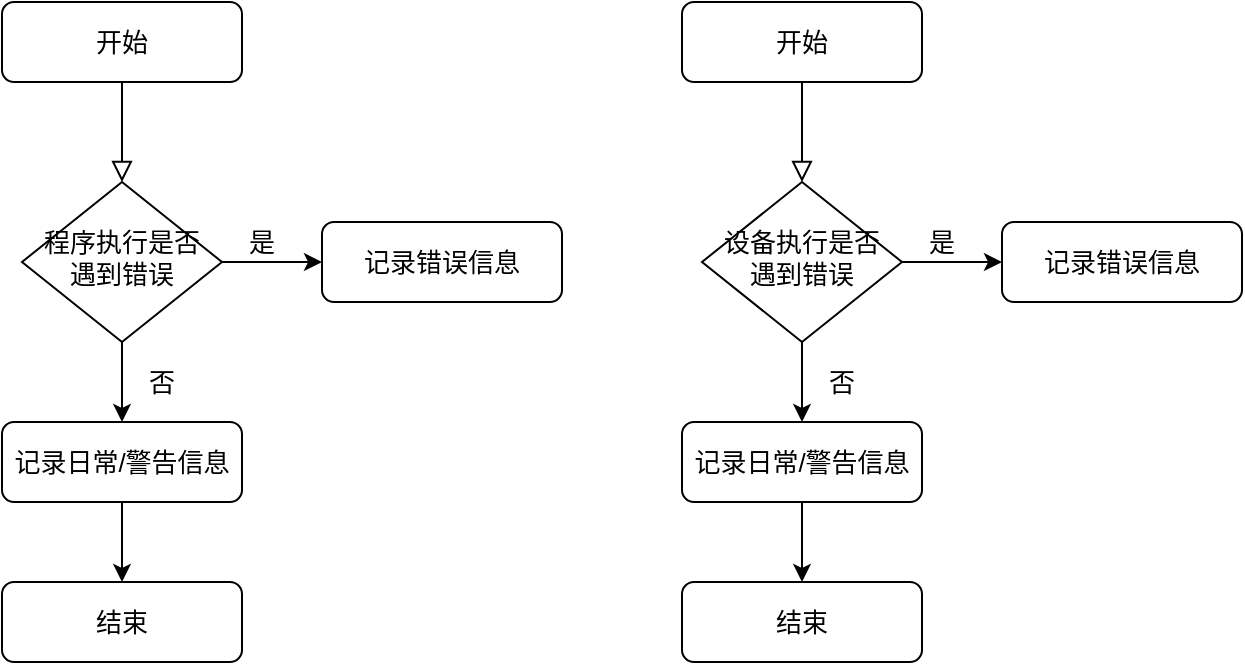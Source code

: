 <mxfile version="14.8.0" type="device"><diagram id="C5RBs43oDa-KdzZeNtuy" name="Page-1"><mxGraphModel dx="1108" dy="515" grid="0" gridSize="10" guides="1" tooltips="1" connect="1" arrows="1" fold="1" page="1" pageScale="1" pageWidth="827" pageHeight="1169" math="0" shadow="0"><root><mxCell id="WIyWlLk6GJQsqaUBKTNV-0"/><mxCell id="WIyWlLk6GJQsqaUBKTNV-1" parent="WIyWlLk6GJQsqaUBKTNV-0"/><mxCell id="WIyWlLk6GJQsqaUBKTNV-2" value="" style="rounded=0;html=1;jettySize=auto;orthogonalLoop=1;fontSize=13;endArrow=block;endFill=0;endSize=8;strokeWidth=1;shadow=0;labelBackgroundColor=none;edgeStyle=orthogonalEdgeStyle;" parent="WIyWlLk6GJQsqaUBKTNV-1" source="WIyWlLk6GJQsqaUBKTNV-3" target="WIyWlLk6GJQsqaUBKTNV-6" edge="1"><mxGeometry relative="1" as="geometry"/></mxCell><mxCell id="WIyWlLk6GJQsqaUBKTNV-3" value="开始" style="rounded=1;whiteSpace=wrap;html=1;fontSize=13;glass=0;strokeWidth=1;shadow=0;" parent="WIyWlLk6GJQsqaUBKTNV-1" vertex="1"><mxGeometry x="160" y="80" width="120" height="40" as="geometry"/></mxCell><mxCell id="YlN4BG914ipAU1zUuQXx-0" style="edgeStyle=orthogonalEdgeStyle;rounded=0;orthogonalLoop=1;jettySize=auto;html=1;exitX=1;exitY=0.5;exitDx=0;exitDy=0;entryX=0;entryY=0.5;entryDx=0;entryDy=0;fontSize=13;" edge="1" parent="WIyWlLk6GJQsqaUBKTNV-1" source="WIyWlLk6GJQsqaUBKTNV-6" target="WIyWlLk6GJQsqaUBKTNV-7"><mxGeometry relative="1" as="geometry"/></mxCell><mxCell id="YlN4BG914ipAU1zUuQXx-3" style="edgeStyle=orthogonalEdgeStyle;rounded=0;orthogonalLoop=1;jettySize=auto;html=1;exitX=0.5;exitY=1;exitDx=0;exitDy=0;entryX=0.5;entryY=0;entryDx=0;entryDy=0;fontSize=13;" edge="1" parent="WIyWlLk6GJQsqaUBKTNV-1" source="WIyWlLk6GJQsqaUBKTNV-6"><mxGeometry relative="1" as="geometry"><mxPoint x="220" y="290" as="targetPoint"/></mxGeometry></mxCell><mxCell id="WIyWlLk6GJQsqaUBKTNV-6" value="程序执行是否遇到错误" style="rhombus;whiteSpace=wrap;html=1;shadow=0;fontFamily=Helvetica;fontSize=13;align=center;strokeWidth=1;spacing=6;spacingTop=-4;" parent="WIyWlLk6GJQsqaUBKTNV-1" vertex="1"><mxGeometry x="170" y="170" width="100" height="80" as="geometry"/></mxCell><mxCell id="WIyWlLk6GJQsqaUBKTNV-7" value="记录错误信息" style="rounded=1;whiteSpace=wrap;html=1;fontSize=13;glass=0;strokeWidth=1;shadow=0;" parent="WIyWlLk6GJQsqaUBKTNV-1" vertex="1"><mxGeometry x="320" y="190" width="120" height="40" as="geometry"/></mxCell><mxCell id="WIyWlLk6GJQsqaUBKTNV-11" value="结束" style="rounded=1;whiteSpace=wrap;html=1;fontSize=13;glass=0;strokeWidth=1;shadow=0;" parent="WIyWlLk6GJQsqaUBKTNV-1" vertex="1"><mxGeometry x="160" y="370" width="120" height="40" as="geometry"/></mxCell><mxCell id="YlN4BG914ipAU1zUuQXx-1" value="是" style="text;html=1;strokeColor=none;fillColor=none;align=center;verticalAlign=middle;whiteSpace=wrap;rounded=0;fontSize=13;" vertex="1" parent="WIyWlLk6GJQsqaUBKTNV-1"><mxGeometry x="270" y="190" width="40" height="20" as="geometry"/></mxCell><mxCell id="YlN4BG914ipAU1zUuQXx-12" style="edgeStyle=orthogonalEdgeStyle;rounded=0;orthogonalLoop=1;jettySize=auto;html=1;exitX=0.5;exitY=1;exitDx=0;exitDy=0;entryX=0.5;entryY=0;entryDx=0;entryDy=0;fontSize=13;" edge="1" parent="WIyWlLk6GJQsqaUBKTNV-1" source="YlN4BG914ipAU1zUuQXx-6" target="WIyWlLk6GJQsqaUBKTNV-11"><mxGeometry relative="1" as="geometry"/></mxCell><mxCell id="YlN4BG914ipAU1zUuQXx-6" value="记录日常/警告信息" style="rounded=1;whiteSpace=wrap;html=1;fontSize=13;glass=0;strokeWidth=1;shadow=0;" vertex="1" parent="WIyWlLk6GJQsqaUBKTNV-1"><mxGeometry x="160" y="290" width="120" height="40" as="geometry"/></mxCell><mxCell id="YlN4BG914ipAU1zUuQXx-13" value="否" style="text;html=1;strokeColor=none;fillColor=none;align=center;verticalAlign=middle;whiteSpace=wrap;rounded=0;fontSize=13;" vertex="1" parent="WIyWlLk6GJQsqaUBKTNV-1"><mxGeometry x="220" y="260" width="40" height="20" as="geometry"/></mxCell><mxCell id="YlN4BG914ipAU1zUuQXx-14" value="" style="rounded=0;html=1;jettySize=auto;orthogonalLoop=1;fontSize=13;endArrow=block;endFill=0;endSize=8;strokeWidth=1;shadow=0;labelBackgroundColor=none;edgeStyle=orthogonalEdgeStyle;" edge="1" parent="WIyWlLk6GJQsqaUBKTNV-1" source="YlN4BG914ipAU1zUuQXx-15" target="YlN4BG914ipAU1zUuQXx-18"><mxGeometry relative="1" as="geometry"/></mxCell><mxCell id="YlN4BG914ipAU1zUuQXx-15" value="开始" style="rounded=1;whiteSpace=wrap;html=1;fontSize=13;glass=0;strokeWidth=1;shadow=0;" vertex="1" parent="WIyWlLk6GJQsqaUBKTNV-1"><mxGeometry x="500" y="80" width="120" height="40" as="geometry"/></mxCell><mxCell id="YlN4BG914ipAU1zUuQXx-16" style="edgeStyle=orthogonalEdgeStyle;rounded=0;orthogonalLoop=1;jettySize=auto;html=1;exitX=1;exitY=0.5;exitDx=0;exitDy=0;entryX=0;entryY=0.5;entryDx=0;entryDy=0;fontSize=13;" edge="1" parent="WIyWlLk6GJQsqaUBKTNV-1" source="YlN4BG914ipAU1zUuQXx-18" target="YlN4BG914ipAU1zUuQXx-19"><mxGeometry relative="1" as="geometry"/></mxCell><mxCell id="YlN4BG914ipAU1zUuQXx-17" style="edgeStyle=orthogonalEdgeStyle;rounded=0;orthogonalLoop=1;jettySize=auto;html=1;exitX=0.5;exitY=1;exitDx=0;exitDy=0;entryX=0.5;entryY=0;entryDx=0;entryDy=0;fontSize=13;" edge="1" parent="WIyWlLk6GJQsqaUBKTNV-1" source="YlN4BG914ipAU1zUuQXx-18"><mxGeometry relative="1" as="geometry"><mxPoint x="560" y="290" as="targetPoint"/></mxGeometry></mxCell><mxCell id="YlN4BG914ipAU1zUuQXx-18" value="设备执行是否遇到错误" style="rhombus;whiteSpace=wrap;html=1;shadow=0;fontFamily=Helvetica;fontSize=13;align=center;strokeWidth=1;spacing=6;spacingTop=-4;" vertex="1" parent="WIyWlLk6GJQsqaUBKTNV-1"><mxGeometry x="510" y="170" width="100" height="80" as="geometry"/></mxCell><mxCell id="YlN4BG914ipAU1zUuQXx-19" value="记录错误信息" style="rounded=1;whiteSpace=wrap;html=1;fontSize=13;glass=0;strokeWidth=1;shadow=0;" vertex="1" parent="WIyWlLk6GJQsqaUBKTNV-1"><mxGeometry x="660" y="190" width="120" height="40" as="geometry"/></mxCell><mxCell id="YlN4BG914ipAU1zUuQXx-20" value="结束" style="rounded=1;whiteSpace=wrap;html=1;fontSize=13;glass=0;strokeWidth=1;shadow=0;" vertex="1" parent="WIyWlLk6GJQsqaUBKTNV-1"><mxGeometry x="500" y="370" width="120" height="40" as="geometry"/></mxCell><mxCell id="YlN4BG914ipAU1zUuQXx-21" value="是" style="text;html=1;strokeColor=none;fillColor=none;align=center;verticalAlign=middle;whiteSpace=wrap;rounded=0;fontSize=13;" vertex="1" parent="WIyWlLk6GJQsqaUBKTNV-1"><mxGeometry x="610" y="190" width="40" height="20" as="geometry"/></mxCell><mxCell id="YlN4BG914ipAU1zUuQXx-22" style="edgeStyle=orthogonalEdgeStyle;rounded=0;orthogonalLoop=1;jettySize=auto;html=1;exitX=0.5;exitY=1;exitDx=0;exitDy=0;entryX=0.5;entryY=0;entryDx=0;entryDy=0;fontSize=13;" edge="1" parent="WIyWlLk6GJQsqaUBKTNV-1" source="YlN4BG914ipAU1zUuQXx-23" target="YlN4BG914ipAU1zUuQXx-20"><mxGeometry relative="1" as="geometry"/></mxCell><mxCell id="YlN4BG914ipAU1zUuQXx-23" value="记录日常/警告信息" style="rounded=1;whiteSpace=wrap;html=1;fontSize=13;glass=0;strokeWidth=1;shadow=0;" vertex="1" parent="WIyWlLk6GJQsqaUBKTNV-1"><mxGeometry x="500" y="290" width="120" height="40" as="geometry"/></mxCell><mxCell id="YlN4BG914ipAU1zUuQXx-24" value="否" style="text;html=1;strokeColor=none;fillColor=none;align=center;verticalAlign=middle;whiteSpace=wrap;rounded=0;fontSize=13;" vertex="1" parent="WIyWlLk6GJQsqaUBKTNV-1"><mxGeometry x="560" y="260" width="40" height="20" as="geometry"/></mxCell></root></mxGraphModel></diagram></mxfile>